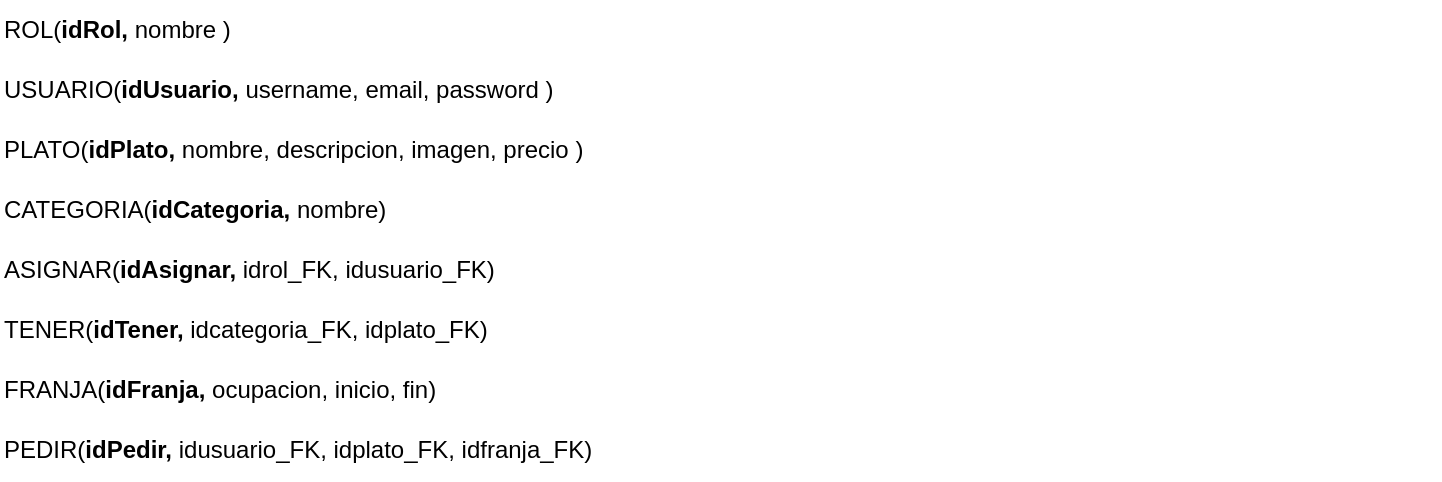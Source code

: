 <mxfile version="17.4.6" type="device"><diagram id="HPHUdSXVGedKKBU68Cy1" name="Page-1"><mxGraphModel dx="1128" dy="605" grid="1" gridSize="10" guides="1" tooltips="1" connect="1" arrows="1" fold="1" page="1" pageScale="1" pageWidth="827" pageHeight="1169" math="0" shadow="0"><root><mxCell id="0"/><mxCell id="1" parent="0"/><mxCell id="8JuxmxHw7997hxqqWpZD-2" value="ROL(&lt;b&gt;idRol, &lt;/b&gt;nombre&lt;b&gt;&amp;nbsp;&lt;/b&gt;)" style="text;html=1;strokeColor=none;fillColor=none;align=left;verticalAlign=middle;whiteSpace=wrap;rounded=0;" vertex="1" parent="1"><mxGeometry x="40" y="70" width="720" height="30" as="geometry"/></mxCell><mxCell id="8JuxmxHw7997hxqqWpZD-3" value="USUARIO(&lt;b&gt;idUsuario, &lt;/b&gt;username, email, password&lt;b&gt;&amp;nbsp;&lt;/b&gt;)" style="text;html=1;strokeColor=none;fillColor=none;align=left;verticalAlign=middle;whiteSpace=wrap;rounded=0;" vertex="1" parent="1"><mxGeometry x="40" y="100" width="720" height="30" as="geometry"/></mxCell><mxCell id="8JuxmxHw7997hxqqWpZD-4" value="PLATO(&lt;b&gt;idPlato,&lt;/b&gt; nombre, descripcion, imagen, precio&lt;b&gt;&amp;nbsp;&lt;/b&gt;)" style="text;html=1;strokeColor=none;fillColor=none;align=left;verticalAlign=middle;whiteSpace=wrap;rounded=0;" vertex="1" parent="1"><mxGeometry x="40" y="130" width="720" height="30" as="geometry"/></mxCell><mxCell id="8JuxmxHw7997hxqqWpZD-5" value="CATEGORIA(&lt;b&gt;idCategoria,&lt;/b&gt;&amp;nbsp;nombre)" style="text;html=1;strokeColor=none;fillColor=none;align=left;verticalAlign=middle;whiteSpace=wrap;rounded=0;" vertex="1" parent="1"><mxGeometry x="40" y="160" width="720" height="30" as="geometry"/></mxCell><mxCell id="8JuxmxHw7997hxqqWpZD-6" value="ASIGNAR(&lt;b&gt;idAsignar,&lt;/b&gt;&amp;nbsp;idrol_FK, idusuario_FK)" style="text;html=1;strokeColor=none;fillColor=none;align=left;verticalAlign=middle;whiteSpace=wrap;rounded=0;" vertex="1" parent="1"><mxGeometry x="40" y="190" width="720" height="30" as="geometry"/></mxCell><mxCell id="8JuxmxHw7997hxqqWpZD-7" value="TENER(&lt;b&gt;idTener,&lt;/b&gt;&amp;nbsp;idcategoria_FK, idplato_FK)" style="text;html=1;strokeColor=none;fillColor=none;align=left;verticalAlign=middle;whiteSpace=wrap;rounded=0;" vertex="1" parent="1"><mxGeometry x="40" y="220" width="720" height="30" as="geometry"/></mxCell><mxCell id="8JuxmxHw7997hxqqWpZD-8" value="FRANJA(&lt;b&gt;idFranja,&lt;/b&gt;&amp;nbsp;ocupacion, inicio, fin)" style="text;html=1;strokeColor=none;fillColor=none;align=left;verticalAlign=middle;whiteSpace=wrap;rounded=0;" vertex="1" parent="1"><mxGeometry x="40" y="250" width="720" height="30" as="geometry"/></mxCell><mxCell id="8JuxmxHw7997hxqqWpZD-9" value="PEDIR(&lt;b&gt;idPedir,&lt;/b&gt;&amp;nbsp;idusuario_FK, idplato_FK, idfranja_FK)" style="text;html=1;strokeColor=none;fillColor=none;align=left;verticalAlign=middle;whiteSpace=wrap;rounded=0;" vertex="1" parent="1"><mxGeometry x="40" y="280" width="720" height="30" as="geometry"/></mxCell></root></mxGraphModel></diagram></mxfile>